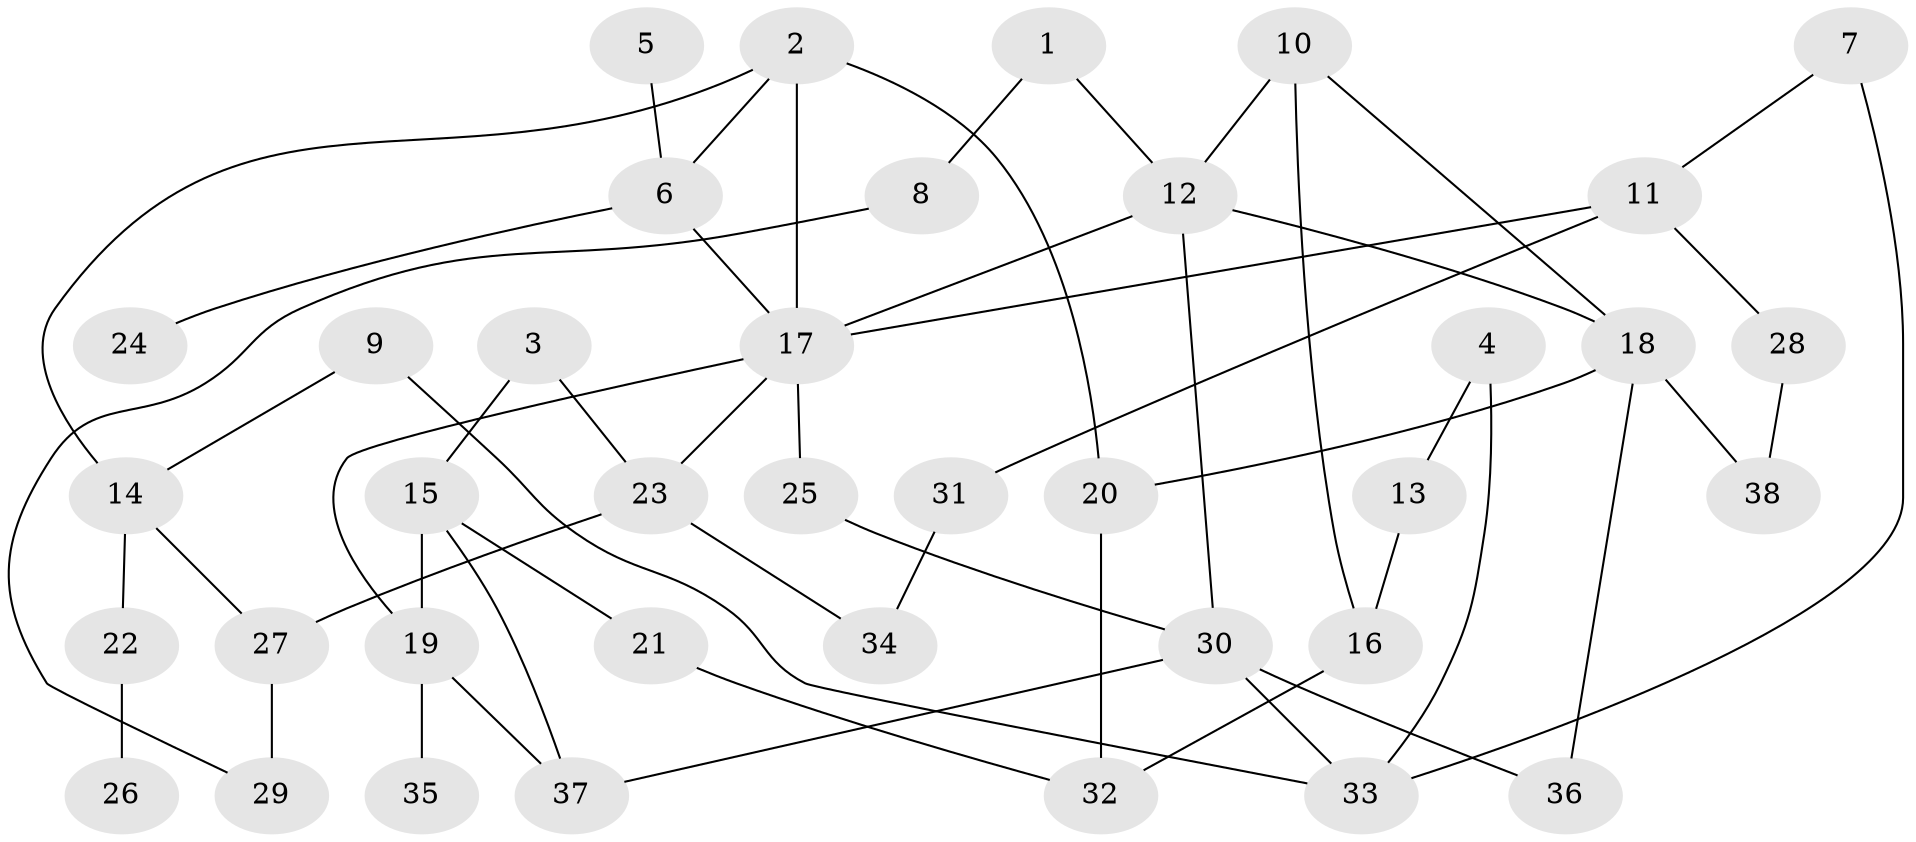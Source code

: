 // original degree distribution, {7: 0.013333333333333334, 3: 0.21333333333333335, 6: 0.04, 4: 0.09333333333333334, 1: 0.25333333333333335, 2: 0.36, 5: 0.02666666666666667}
// Generated by graph-tools (version 1.1) at 2025/00/03/09/25 03:00:56]
// undirected, 38 vertices, 54 edges
graph export_dot {
graph [start="1"]
  node [color=gray90,style=filled];
  1;
  2;
  3;
  4;
  5;
  6;
  7;
  8;
  9;
  10;
  11;
  12;
  13;
  14;
  15;
  16;
  17;
  18;
  19;
  20;
  21;
  22;
  23;
  24;
  25;
  26;
  27;
  28;
  29;
  30;
  31;
  32;
  33;
  34;
  35;
  36;
  37;
  38;
  1 -- 8 [weight=1.0];
  1 -- 12 [weight=1.0];
  2 -- 6 [weight=1.0];
  2 -- 14 [weight=1.0];
  2 -- 17 [weight=1.0];
  2 -- 20 [weight=1.0];
  3 -- 15 [weight=1.0];
  3 -- 23 [weight=1.0];
  4 -- 13 [weight=1.0];
  4 -- 33 [weight=1.0];
  5 -- 6 [weight=1.0];
  6 -- 17 [weight=1.0];
  6 -- 24 [weight=1.0];
  7 -- 11 [weight=1.0];
  7 -- 33 [weight=1.0];
  8 -- 29 [weight=1.0];
  9 -- 14 [weight=1.0];
  9 -- 33 [weight=1.0];
  10 -- 12 [weight=1.0];
  10 -- 16 [weight=1.0];
  10 -- 18 [weight=1.0];
  11 -- 17 [weight=1.0];
  11 -- 28 [weight=1.0];
  11 -- 31 [weight=1.0];
  12 -- 17 [weight=1.0];
  12 -- 18 [weight=1.0];
  12 -- 30 [weight=1.0];
  13 -- 16 [weight=1.0];
  14 -- 22 [weight=1.0];
  14 -- 27 [weight=1.0];
  15 -- 19 [weight=1.0];
  15 -- 21 [weight=1.0];
  15 -- 37 [weight=1.0];
  16 -- 32 [weight=1.0];
  17 -- 19 [weight=1.0];
  17 -- 23 [weight=1.0];
  17 -- 25 [weight=1.0];
  18 -- 20 [weight=1.0];
  18 -- 36 [weight=1.0];
  18 -- 38 [weight=1.0];
  19 -- 35 [weight=1.0];
  19 -- 37 [weight=1.0];
  20 -- 32 [weight=1.0];
  21 -- 32 [weight=1.0];
  22 -- 26 [weight=1.0];
  23 -- 27 [weight=1.0];
  23 -- 34 [weight=2.0];
  25 -- 30 [weight=1.0];
  27 -- 29 [weight=1.0];
  28 -- 38 [weight=1.0];
  30 -- 33 [weight=1.0];
  30 -- 36 [weight=1.0];
  30 -- 37 [weight=1.0];
  31 -- 34 [weight=1.0];
}
